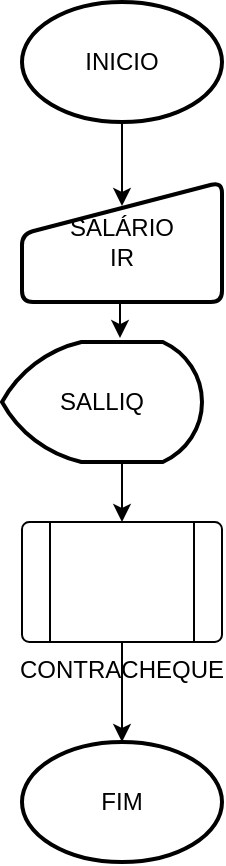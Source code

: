 <mxfile version="26.0.10" pages="2">
  <diagram name="INICIO" id="jP-iUpd2xchJR0LyYfv3">
    <mxGraphModel dx="880" dy="434" grid="1" gridSize="10" guides="1" tooltips="1" connect="1" arrows="1" fold="1" page="1" pageScale="1" pageWidth="827" pageHeight="1169" math="0" shadow="0">
      <root>
        <mxCell id="0" />
        <mxCell id="1" parent="0" />
        <mxCell id="EBBeZFtdRRJlITrYkyMN-1" value="INICIO" style="strokeWidth=2;html=1;shape=mxgraph.flowchart.start_1;whiteSpace=wrap;" vertex="1" parent="1">
          <mxGeometry x="200" y="30" width="100" height="60" as="geometry" />
        </mxCell>
        <mxCell id="EBBeZFtdRRJlITrYkyMN-2" value="FIM" style="strokeWidth=2;html=1;shape=mxgraph.flowchart.start_1;whiteSpace=wrap;" vertex="1" parent="1">
          <mxGeometry x="200" y="400" width="100" height="60" as="geometry" />
        </mxCell>
        <mxCell id="EBBeZFtdRRJlITrYkyMN-3" value="SALÁRIO&lt;div&gt;IR&lt;/div&gt;" style="html=1;strokeWidth=2;shape=manualInput;whiteSpace=wrap;rounded=1;size=26;arcSize=11;" vertex="1" parent="1">
          <mxGeometry x="200" y="120" width="100" height="60" as="geometry" />
        </mxCell>
        <UserObject label="CONTRACHEQUE" link="data:page/id,9RtfJS6hk5lZc1AQqAhl" id="EBBeZFtdRRJlITrYkyMN-4">
          <mxCell style="verticalLabelPosition=bottom;verticalAlign=top;html=1;shape=process;whiteSpace=wrap;rounded=1;size=0.14;arcSize=6;" vertex="1" parent="1">
            <mxGeometry x="200" y="290" width="100" height="60" as="geometry" />
          </mxCell>
        </UserObject>
        <mxCell id="EBBeZFtdRRJlITrYkyMN-8" style="edgeStyle=orthogonalEdgeStyle;rounded=0;orthogonalLoop=1;jettySize=auto;html=1;exitX=0.5;exitY=1;exitDx=0;exitDy=0;exitPerimeter=0;entryX=0.5;entryY=0;entryDx=0;entryDy=0;" edge="1" parent="1" source="EBBeZFtdRRJlITrYkyMN-5" target="EBBeZFtdRRJlITrYkyMN-4">
          <mxGeometry relative="1" as="geometry" />
        </mxCell>
        <mxCell id="EBBeZFtdRRJlITrYkyMN-5" value="SALLIQ" style="strokeWidth=2;html=1;shape=mxgraph.flowchart.display;whiteSpace=wrap;" vertex="1" parent="1">
          <mxGeometry x="190" y="200" width="100" height="60" as="geometry" />
        </mxCell>
        <mxCell id="EBBeZFtdRRJlITrYkyMN-6" style="edgeStyle=orthogonalEdgeStyle;rounded=0;orthogonalLoop=1;jettySize=auto;html=1;exitX=0.5;exitY=1;exitDx=0;exitDy=0;exitPerimeter=0;entryX=0.5;entryY=0.2;entryDx=0;entryDy=0;entryPerimeter=0;" edge="1" parent="1" source="EBBeZFtdRRJlITrYkyMN-1" target="EBBeZFtdRRJlITrYkyMN-3">
          <mxGeometry relative="1" as="geometry" />
        </mxCell>
        <mxCell id="EBBeZFtdRRJlITrYkyMN-7" style="edgeStyle=orthogonalEdgeStyle;rounded=0;orthogonalLoop=1;jettySize=auto;html=1;exitX=0.5;exitY=1;exitDx=0;exitDy=0;entryX=0.59;entryY=-0.033;entryDx=0;entryDy=0;entryPerimeter=0;" edge="1" parent="1" source="EBBeZFtdRRJlITrYkyMN-3" target="EBBeZFtdRRJlITrYkyMN-5">
          <mxGeometry relative="1" as="geometry" />
        </mxCell>
        <mxCell id="EBBeZFtdRRJlITrYkyMN-9" style="edgeStyle=orthogonalEdgeStyle;rounded=0;orthogonalLoop=1;jettySize=auto;html=1;exitX=0.5;exitY=1;exitDx=0;exitDy=0;entryX=0.5;entryY=0;entryDx=0;entryDy=0;entryPerimeter=0;" edge="1" parent="1" source="EBBeZFtdRRJlITrYkyMN-4" target="EBBeZFtdRRJlITrYkyMN-2">
          <mxGeometry relative="1" as="geometry" />
        </mxCell>
      </root>
    </mxGraphModel>
  </diagram>
  <diagram id="9RtfJS6hk5lZc1AQqAhl" name="CONTRACHQUE">
    <mxGraphModel dx="880" dy="434" grid="1" gridSize="10" guides="1" tooltips="1" connect="1" arrows="1" fold="1" page="1" pageScale="1" pageWidth="827" pageHeight="1169" math="0" shadow="0">
      <root>
        <mxCell id="0" />
        <mxCell id="1" parent="0" />
        <mxCell id="OgS4wxZaIuRwibSe0BbJ-1" value="INICIO" style="strokeWidth=2;html=1;shape=mxgraph.flowchart.start_1;whiteSpace=wrap;" vertex="1" parent="1">
          <mxGeometry x="280" y="30" width="100" height="60" as="geometry" />
        </mxCell>
        <mxCell id="OgS4wxZaIuRwibSe0BbJ-2" value="FIM" style="strokeWidth=2;html=1;shape=mxgraph.flowchart.start_1;whiteSpace=wrap;" vertex="1" parent="1">
          <mxGeometry x="275" y="360" width="100" height="60" as="geometry" />
        </mxCell>
        <mxCell id="OgS4wxZaIuRwibSe0BbJ-3" value="SALARIO&lt;div&gt;IR&lt;/div&gt;" style="html=1;strokeWidth=2;shape=manualInput;whiteSpace=wrap;rounded=1;size=26;arcSize=11;" vertex="1" parent="1">
          <mxGeometry x="270" y="130" width="100" height="60" as="geometry" />
        </mxCell>
        <mxCell id="OgS4wxZaIuRwibSe0BbJ-4" value="SALLIQ = SLARIO - IR" style="rounded=1;whiteSpace=wrap;html=1;absoluteArcSize=1;arcSize=14;strokeWidth=2;" vertex="1" parent="1">
          <mxGeometry x="250" y="240" width="150" height="50" as="geometry" />
        </mxCell>
        <mxCell id="OgS4wxZaIuRwibSe0BbJ-5" style="edgeStyle=orthogonalEdgeStyle;rounded=0;orthogonalLoop=1;jettySize=auto;html=1;exitX=0.5;exitY=1;exitDx=0;exitDy=0;exitPerimeter=0;entryX=0.6;entryY=0.15;entryDx=0;entryDy=0;entryPerimeter=0;" edge="1" parent="1" source="OgS4wxZaIuRwibSe0BbJ-1" target="OgS4wxZaIuRwibSe0BbJ-3">
          <mxGeometry relative="1" as="geometry" />
        </mxCell>
        <mxCell id="OgS4wxZaIuRwibSe0BbJ-6" style="edgeStyle=orthogonalEdgeStyle;rounded=0;orthogonalLoop=1;jettySize=auto;html=1;exitX=0.5;exitY=1;exitDx=0;exitDy=0;entryX=0.46;entryY=-0.08;entryDx=0;entryDy=0;entryPerimeter=0;" edge="1" parent="1" source="OgS4wxZaIuRwibSe0BbJ-3" target="OgS4wxZaIuRwibSe0BbJ-4">
          <mxGeometry relative="1" as="geometry" />
        </mxCell>
        <mxCell id="OgS4wxZaIuRwibSe0BbJ-7" style="edgeStyle=orthogonalEdgeStyle;rounded=0;orthogonalLoop=1;jettySize=auto;html=1;exitX=0.5;exitY=1;exitDx=0;exitDy=0;entryX=0.5;entryY=0;entryDx=0;entryDy=0;entryPerimeter=0;" edge="1" parent="1" source="OgS4wxZaIuRwibSe0BbJ-4" target="OgS4wxZaIuRwibSe0BbJ-2">
          <mxGeometry relative="1" as="geometry" />
        </mxCell>
      </root>
    </mxGraphModel>
  </diagram>
</mxfile>
